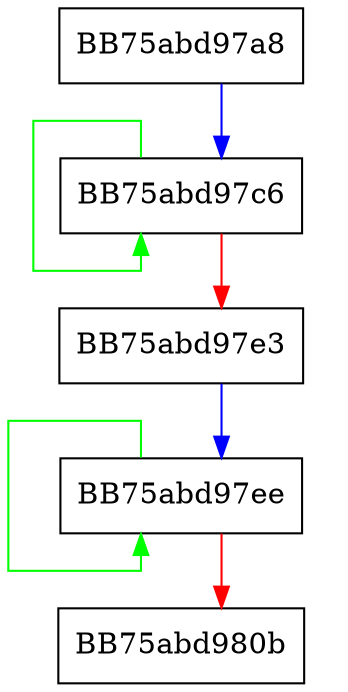 digraph slide_hash {
  node [shape="box"];
  graph [splines=ortho];
  BB75abd97a8 -> BB75abd97c6 [color="blue"];
  BB75abd97c6 -> BB75abd97c6 [color="green"];
  BB75abd97c6 -> BB75abd97e3 [color="red"];
  BB75abd97e3 -> BB75abd97ee [color="blue"];
  BB75abd97ee -> BB75abd97ee [color="green"];
  BB75abd97ee -> BB75abd980b [color="red"];
}